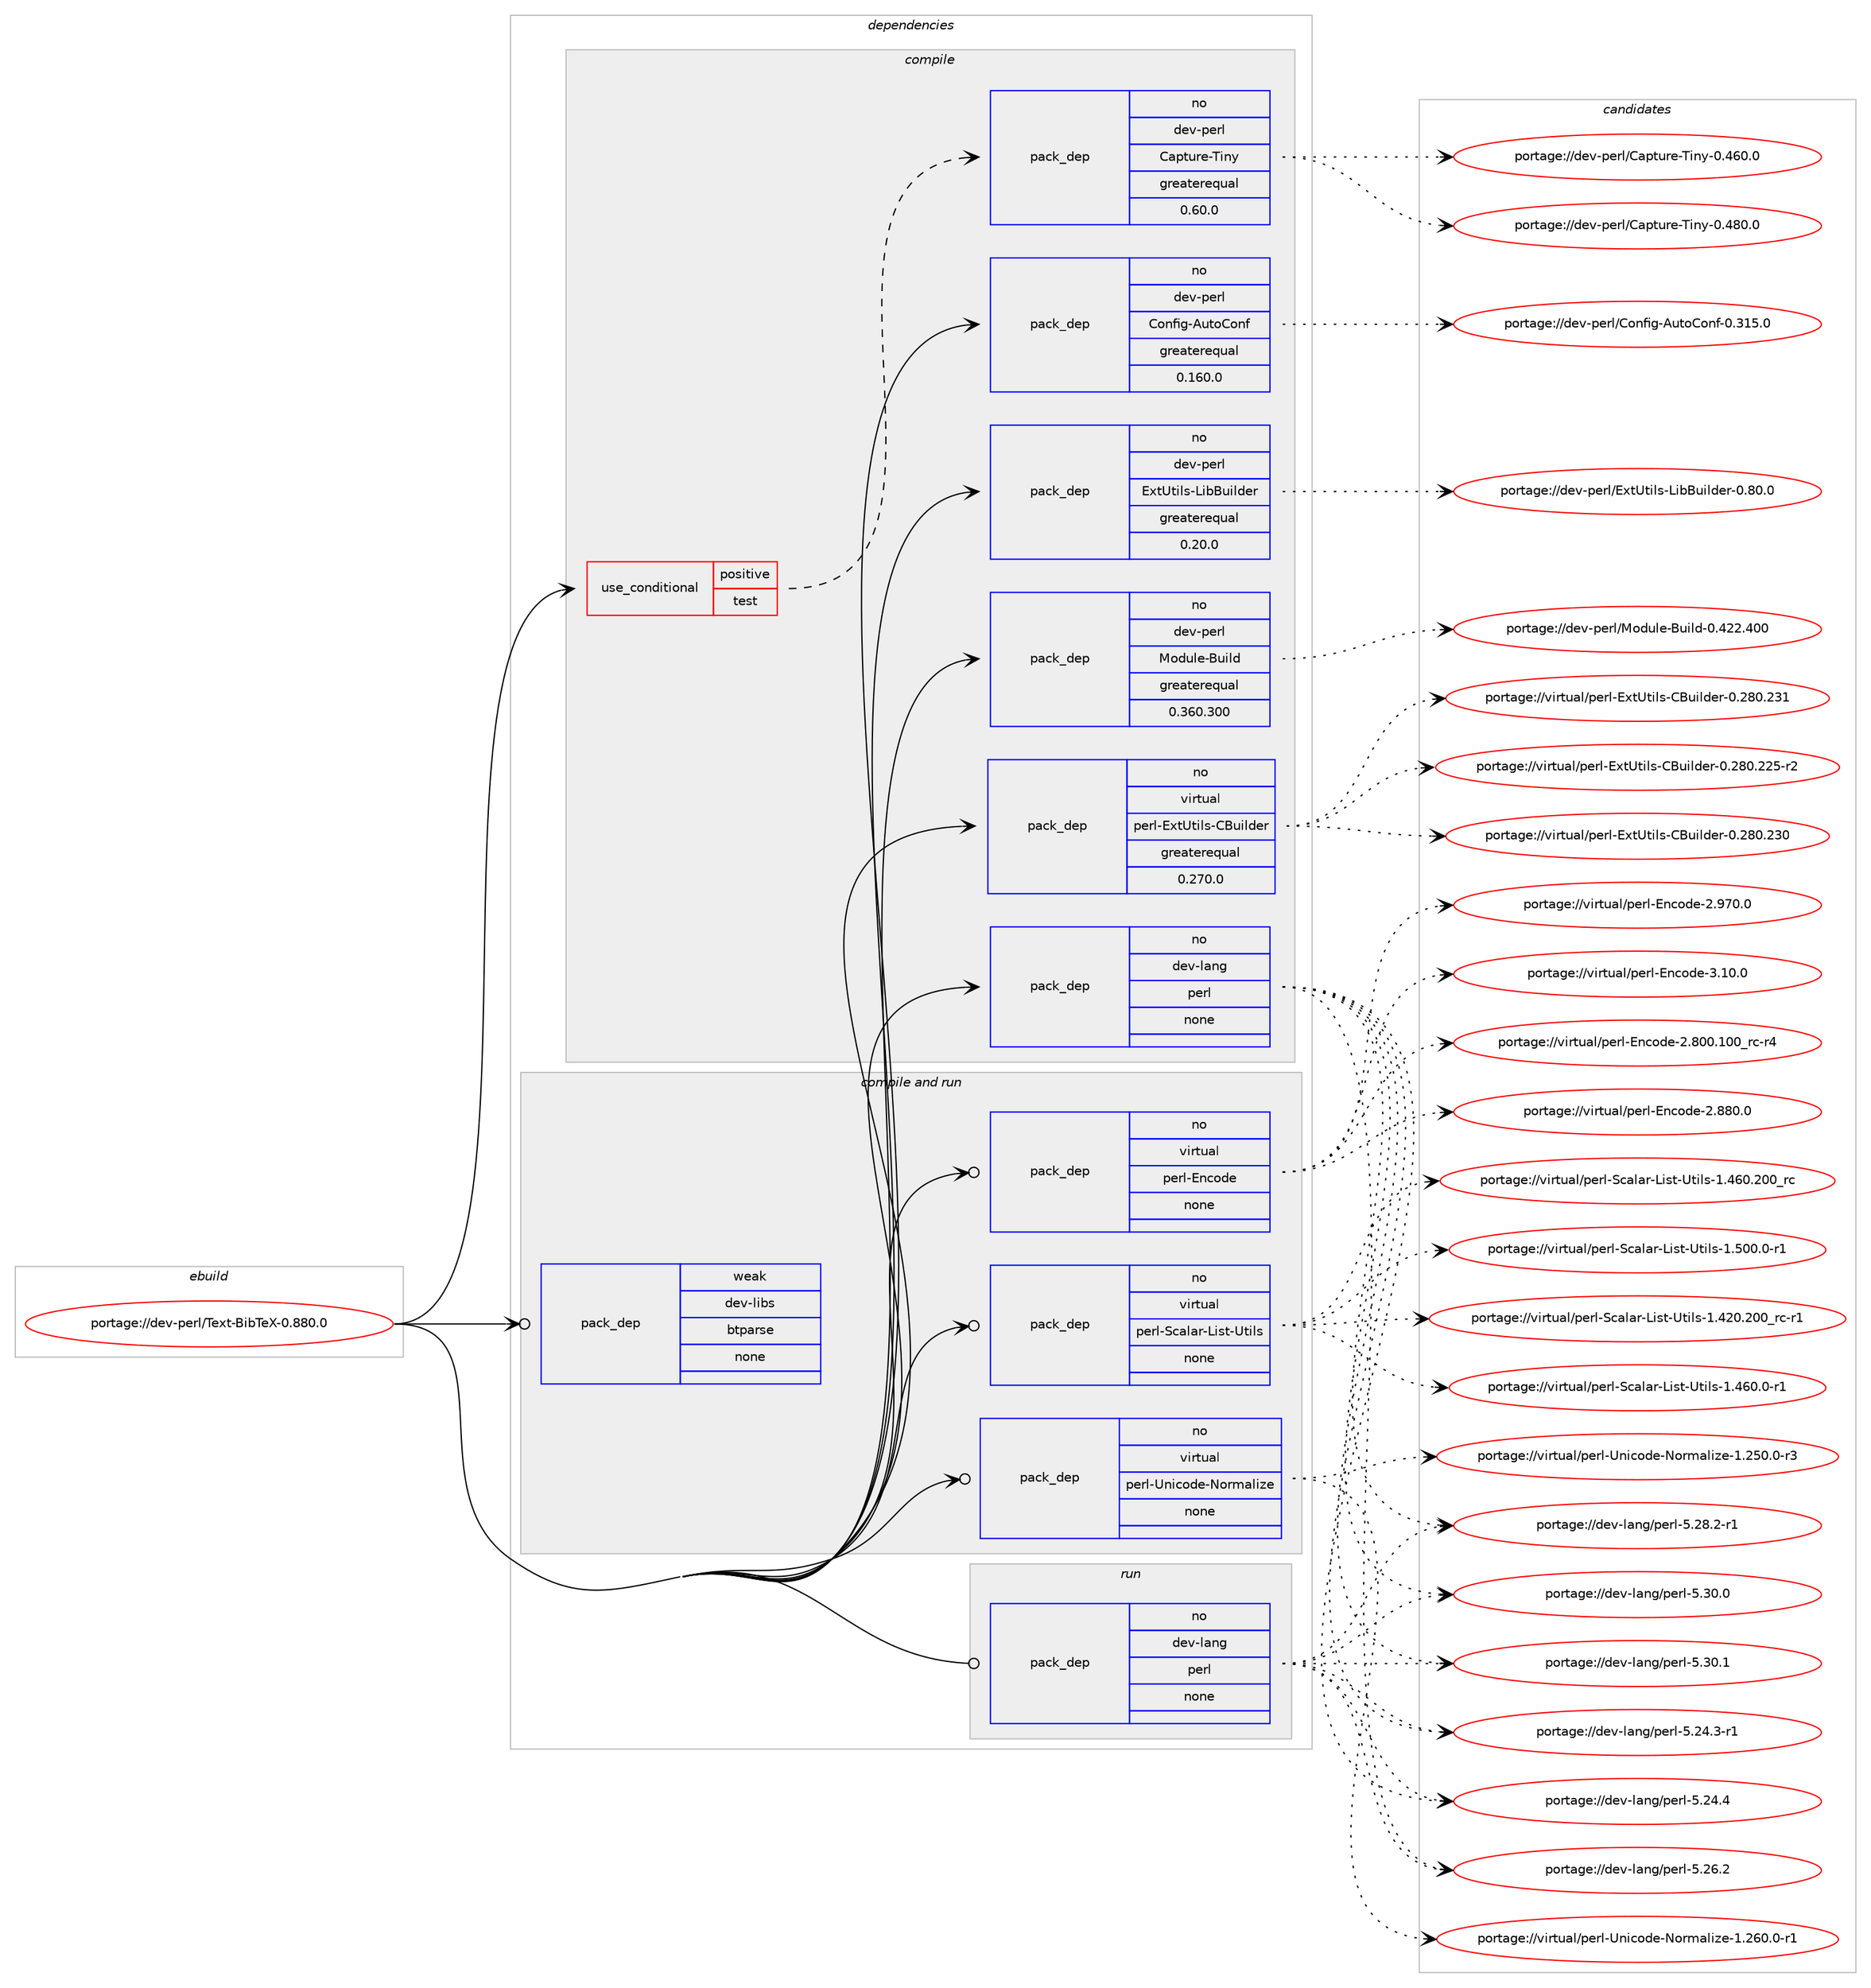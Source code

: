 digraph prolog {

# *************
# Graph options
# *************

newrank=true;
concentrate=true;
compound=true;
graph [rankdir=LR,fontname=Helvetica,fontsize=10,ranksep=1.5];#, ranksep=2.5, nodesep=0.2];
edge  [arrowhead=vee];
node  [fontname=Helvetica,fontsize=10];

# **********
# The ebuild
# **********

subgraph cluster_leftcol {
color=gray;
rank=same;
label=<<i>ebuild</i>>;
id [label="portage://dev-perl/Text-BibTeX-0.880.0", color=red, width=4, href="../dev-perl/Text-BibTeX-0.880.0.svg"];
}

# ****************
# The dependencies
# ****************

subgraph cluster_midcol {
color=gray;
label=<<i>dependencies</i>>;
subgraph cluster_compile {
fillcolor="#eeeeee";
style=filled;
label=<<i>compile</i>>;
subgraph cond23740 {
dependency121799 [label=<<TABLE BORDER="0" CELLBORDER="1" CELLSPACING="0" CELLPADDING="4"><TR><TD ROWSPAN="3" CELLPADDING="10">use_conditional</TD></TR><TR><TD>positive</TD></TR><TR><TD>test</TD></TR></TABLE>>, shape=none, color=red];
subgraph pack94865 {
dependency121800 [label=<<TABLE BORDER="0" CELLBORDER="1" CELLSPACING="0" CELLPADDING="4" WIDTH="220"><TR><TD ROWSPAN="6" CELLPADDING="30">pack_dep</TD></TR><TR><TD WIDTH="110">no</TD></TR><TR><TD>dev-perl</TD></TR><TR><TD>Capture-Tiny</TD></TR><TR><TD>greaterequal</TD></TR><TR><TD>0.60.0</TD></TR></TABLE>>, shape=none, color=blue];
}
dependency121799:e -> dependency121800:w [weight=20,style="dashed",arrowhead="vee"];
}
id:e -> dependency121799:w [weight=20,style="solid",arrowhead="vee"];
subgraph pack94866 {
dependency121801 [label=<<TABLE BORDER="0" CELLBORDER="1" CELLSPACING="0" CELLPADDING="4" WIDTH="220"><TR><TD ROWSPAN="6" CELLPADDING="30">pack_dep</TD></TR><TR><TD WIDTH="110">no</TD></TR><TR><TD>dev-lang</TD></TR><TR><TD>perl</TD></TR><TR><TD>none</TD></TR><TR><TD></TD></TR></TABLE>>, shape=none, color=blue];
}
id:e -> dependency121801:w [weight=20,style="solid",arrowhead="vee"];
subgraph pack94867 {
dependency121802 [label=<<TABLE BORDER="0" CELLBORDER="1" CELLSPACING="0" CELLPADDING="4" WIDTH="220"><TR><TD ROWSPAN="6" CELLPADDING="30">pack_dep</TD></TR><TR><TD WIDTH="110">no</TD></TR><TR><TD>dev-perl</TD></TR><TR><TD>Config-AutoConf</TD></TR><TR><TD>greaterequal</TD></TR><TR><TD>0.160.0</TD></TR></TABLE>>, shape=none, color=blue];
}
id:e -> dependency121802:w [weight=20,style="solid",arrowhead="vee"];
subgraph pack94868 {
dependency121803 [label=<<TABLE BORDER="0" CELLBORDER="1" CELLSPACING="0" CELLPADDING="4" WIDTH="220"><TR><TD ROWSPAN="6" CELLPADDING="30">pack_dep</TD></TR><TR><TD WIDTH="110">no</TD></TR><TR><TD>dev-perl</TD></TR><TR><TD>ExtUtils-LibBuilder</TD></TR><TR><TD>greaterequal</TD></TR><TR><TD>0.20.0</TD></TR></TABLE>>, shape=none, color=blue];
}
id:e -> dependency121803:w [weight=20,style="solid",arrowhead="vee"];
subgraph pack94869 {
dependency121804 [label=<<TABLE BORDER="0" CELLBORDER="1" CELLSPACING="0" CELLPADDING="4" WIDTH="220"><TR><TD ROWSPAN="6" CELLPADDING="30">pack_dep</TD></TR><TR><TD WIDTH="110">no</TD></TR><TR><TD>dev-perl</TD></TR><TR><TD>Module-Build</TD></TR><TR><TD>greaterequal</TD></TR><TR><TD>0.360.300</TD></TR></TABLE>>, shape=none, color=blue];
}
id:e -> dependency121804:w [weight=20,style="solid",arrowhead="vee"];
subgraph pack94870 {
dependency121805 [label=<<TABLE BORDER="0" CELLBORDER="1" CELLSPACING="0" CELLPADDING="4" WIDTH="220"><TR><TD ROWSPAN="6" CELLPADDING="30">pack_dep</TD></TR><TR><TD WIDTH="110">no</TD></TR><TR><TD>virtual</TD></TR><TR><TD>perl-ExtUtils-CBuilder</TD></TR><TR><TD>greaterequal</TD></TR><TR><TD>0.270.0</TD></TR></TABLE>>, shape=none, color=blue];
}
id:e -> dependency121805:w [weight=20,style="solid",arrowhead="vee"];
}
subgraph cluster_compileandrun {
fillcolor="#eeeeee";
style=filled;
label=<<i>compile and run</i>>;
subgraph pack94871 {
dependency121806 [label=<<TABLE BORDER="0" CELLBORDER="1" CELLSPACING="0" CELLPADDING="4" WIDTH="220"><TR><TD ROWSPAN="6" CELLPADDING="30">pack_dep</TD></TR><TR><TD WIDTH="110">no</TD></TR><TR><TD>virtual</TD></TR><TR><TD>perl-Encode</TD></TR><TR><TD>none</TD></TR><TR><TD></TD></TR></TABLE>>, shape=none, color=blue];
}
id:e -> dependency121806:w [weight=20,style="solid",arrowhead="odotvee"];
subgraph pack94872 {
dependency121807 [label=<<TABLE BORDER="0" CELLBORDER="1" CELLSPACING="0" CELLPADDING="4" WIDTH="220"><TR><TD ROWSPAN="6" CELLPADDING="30">pack_dep</TD></TR><TR><TD WIDTH="110">no</TD></TR><TR><TD>virtual</TD></TR><TR><TD>perl-Scalar-List-Utils</TD></TR><TR><TD>none</TD></TR><TR><TD></TD></TR></TABLE>>, shape=none, color=blue];
}
id:e -> dependency121807:w [weight=20,style="solid",arrowhead="odotvee"];
subgraph pack94873 {
dependency121808 [label=<<TABLE BORDER="0" CELLBORDER="1" CELLSPACING="0" CELLPADDING="4" WIDTH="220"><TR><TD ROWSPAN="6" CELLPADDING="30">pack_dep</TD></TR><TR><TD WIDTH="110">no</TD></TR><TR><TD>virtual</TD></TR><TR><TD>perl-Unicode-Normalize</TD></TR><TR><TD>none</TD></TR><TR><TD></TD></TR></TABLE>>, shape=none, color=blue];
}
id:e -> dependency121808:w [weight=20,style="solid",arrowhead="odotvee"];
subgraph pack94874 {
dependency121809 [label=<<TABLE BORDER="0" CELLBORDER="1" CELLSPACING="0" CELLPADDING="4" WIDTH="220"><TR><TD ROWSPAN="6" CELLPADDING="30">pack_dep</TD></TR><TR><TD WIDTH="110">weak</TD></TR><TR><TD>dev-libs</TD></TR><TR><TD>btparse</TD></TR><TR><TD>none</TD></TR><TR><TD></TD></TR></TABLE>>, shape=none, color=blue];
}
id:e -> dependency121809:w [weight=20,style="solid",arrowhead="odotvee"];
}
subgraph cluster_run {
fillcolor="#eeeeee";
style=filled;
label=<<i>run</i>>;
subgraph pack94875 {
dependency121810 [label=<<TABLE BORDER="0" CELLBORDER="1" CELLSPACING="0" CELLPADDING="4" WIDTH="220"><TR><TD ROWSPAN="6" CELLPADDING="30">pack_dep</TD></TR><TR><TD WIDTH="110">no</TD></TR><TR><TD>dev-lang</TD></TR><TR><TD>perl</TD></TR><TR><TD>none</TD></TR><TR><TD></TD></TR></TABLE>>, shape=none, color=blue];
}
id:e -> dependency121810:w [weight=20,style="solid",arrowhead="odot"];
}
}

# **************
# The candidates
# **************

subgraph cluster_choices {
rank=same;
color=gray;
label=<<i>candidates</i>>;

subgraph choice94865 {
color=black;
nodesep=1;
choiceportage1001011184511210111410847679711211611711410145841051101214548465254484648 [label="portage://dev-perl/Capture-Tiny-0.460.0", color=red, width=4,href="../dev-perl/Capture-Tiny-0.460.0.svg"];
choiceportage1001011184511210111410847679711211611711410145841051101214548465256484648 [label="portage://dev-perl/Capture-Tiny-0.480.0", color=red, width=4,href="../dev-perl/Capture-Tiny-0.480.0.svg"];
dependency121800:e -> choiceportage1001011184511210111410847679711211611711410145841051101214548465254484648:w [style=dotted,weight="100"];
dependency121800:e -> choiceportage1001011184511210111410847679711211611711410145841051101214548465256484648:w [style=dotted,weight="100"];
}
subgraph choice94866 {
color=black;
nodesep=1;
choiceportage100101118451089711010347112101114108455346505246514511449 [label="portage://dev-lang/perl-5.24.3-r1", color=red, width=4,href="../dev-lang/perl-5.24.3-r1.svg"];
choiceportage10010111845108971101034711210111410845534650524652 [label="portage://dev-lang/perl-5.24.4", color=red, width=4,href="../dev-lang/perl-5.24.4.svg"];
choiceportage10010111845108971101034711210111410845534650544650 [label="portage://dev-lang/perl-5.26.2", color=red, width=4,href="../dev-lang/perl-5.26.2.svg"];
choiceportage100101118451089711010347112101114108455346505646504511449 [label="portage://dev-lang/perl-5.28.2-r1", color=red, width=4,href="../dev-lang/perl-5.28.2-r1.svg"];
choiceportage10010111845108971101034711210111410845534651484648 [label="portage://dev-lang/perl-5.30.0", color=red, width=4,href="../dev-lang/perl-5.30.0.svg"];
choiceportage10010111845108971101034711210111410845534651484649 [label="portage://dev-lang/perl-5.30.1", color=red, width=4,href="../dev-lang/perl-5.30.1.svg"];
dependency121801:e -> choiceportage100101118451089711010347112101114108455346505246514511449:w [style=dotted,weight="100"];
dependency121801:e -> choiceportage10010111845108971101034711210111410845534650524652:w [style=dotted,weight="100"];
dependency121801:e -> choiceportage10010111845108971101034711210111410845534650544650:w [style=dotted,weight="100"];
dependency121801:e -> choiceportage100101118451089711010347112101114108455346505646504511449:w [style=dotted,weight="100"];
dependency121801:e -> choiceportage10010111845108971101034711210111410845534651484648:w [style=dotted,weight="100"];
dependency121801:e -> choiceportage10010111845108971101034711210111410845534651484649:w [style=dotted,weight="100"];
}
subgraph choice94867 {
color=black;
nodesep=1;
choiceportage1001011184511210111410847671111101021051034565117116111671111101024548465149534648 [label="portage://dev-perl/Config-AutoConf-0.315.0", color=red, width=4,href="../dev-perl/Config-AutoConf-0.315.0.svg"];
dependency121802:e -> choiceportage1001011184511210111410847671111101021051034565117116111671111101024548465149534648:w [style=dotted,weight="100"];
}
subgraph choice94868 {
color=black;
nodesep=1;
choiceportage100101118451121011141084769120116851161051081154576105986611710510810010111445484656484648 [label="portage://dev-perl/ExtUtils-LibBuilder-0.80.0", color=red, width=4,href="../dev-perl/ExtUtils-LibBuilder-0.80.0.svg"];
dependency121803:e -> choiceportage100101118451121011141084769120116851161051081154576105986611710510810010111445484656484648:w [style=dotted,weight="100"];
}
subgraph choice94869 {
color=black;
nodesep=1;
choiceportage100101118451121011141084777111100117108101456611710510810045484652505046524848 [label="portage://dev-perl/Module-Build-0.422.400", color=red, width=4,href="../dev-perl/Module-Build-0.422.400.svg"];
dependency121804:e -> choiceportage100101118451121011141084777111100117108101456611710510810045484652505046524848:w [style=dotted,weight="100"];
}
subgraph choice94870 {
color=black;
nodesep=1;
choiceportage1181051141161179710847112101114108456912011685116105108115456766117105108100101114454846505648465050534511450 [label="portage://virtual/perl-ExtUtils-CBuilder-0.280.225-r2", color=red, width=4,href="../virtual/perl-ExtUtils-CBuilder-0.280.225-r2.svg"];
choiceportage118105114116117971084711210111410845691201168511610510811545676611710510810010111445484650564846505148 [label="portage://virtual/perl-ExtUtils-CBuilder-0.280.230", color=red, width=4,href="../virtual/perl-ExtUtils-CBuilder-0.280.230.svg"];
choiceportage118105114116117971084711210111410845691201168511610510811545676611710510810010111445484650564846505149 [label="portage://virtual/perl-ExtUtils-CBuilder-0.280.231", color=red, width=4,href="../virtual/perl-ExtUtils-CBuilder-0.280.231.svg"];
dependency121805:e -> choiceportage1181051141161179710847112101114108456912011685116105108115456766117105108100101114454846505648465050534511450:w [style=dotted,weight="100"];
dependency121805:e -> choiceportage118105114116117971084711210111410845691201168511610510811545676611710510810010111445484650564846505148:w [style=dotted,weight="100"];
dependency121805:e -> choiceportage118105114116117971084711210111410845691201168511610510811545676611710510810010111445484650564846505149:w [style=dotted,weight="100"];
}
subgraph choice94871 {
color=black;
nodesep=1;
choiceportage11810511411611797108471121011141084569110991111001014550465648484649484895114994511452 [label="portage://virtual/perl-Encode-2.800.100_rc-r4", color=red, width=4,href="../virtual/perl-Encode-2.800.100_rc-r4.svg"];
choiceportage11810511411611797108471121011141084569110991111001014550465656484648 [label="portage://virtual/perl-Encode-2.880.0", color=red, width=4,href="../virtual/perl-Encode-2.880.0.svg"];
choiceportage11810511411611797108471121011141084569110991111001014550465755484648 [label="portage://virtual/perl-Encode-2.970.0", color=red, width=4,href="../virtual/perl-Encode-2.970.0.svg"];
choiceportage118105114116117971084711210111410845691109911110010145514649484648 [label="portage://virtual/perl-Encode-3.10.0", color=red, width=4,href="../virtual/perl-Encode-3.10.0.svg"];
dependency121806:e -> choiceportage11810511411611797108471121011141084569110991111001014550465648484649484895114994511452:w [style=dotted,weight="100"];
dependency121806:e -> choiceportage11810511411611797108471121011141084569110991111001014550465656484648:w [style=dotted,weight="100"];
dependency121806:e -> choiceportage11810511411611797108471121011141084569110991111001014550465755484648:w [style=dotted,weight="100"];
dependency121806:e -> choiceportage118105114116117971084711210111410845691109911110010145514649484648:w [style=dotted,weight="100"];
}
subgraph choice94872 {
color=black;
nodesep=1;
choiceportage11810511411611797108471121011141084583999710897114457610511511645851161051081154549465250484650484895114994511449 [label="portage://virtual/perl-Scalar-List-Utils-1.420.200_rc-r1", color=red, width=4,href="../virtual/perl-Scalar-List-Utils-1.420.200_rc-r1.svg"];
choiceportage118105114116117971084711210111410845839997108971144576105115116458511610510811545494652544846484511449 [label="portage://virtual/perl-Scalar-List-Utils-1.460.0-r1", color=red, width=4,href="../virtual/perl-Scalar-List-Utils-1.460.0-r1.svg"];
choiceportage1181051141161179710847112101114108458399971089711445761051151164585116105108115454946525448465048489511499 [label="portage://virtual/perl-Scalar-List-Utils-1.460.200_rc", color=red, width=4,href="../virtual/perl-Scalar-List-Utils-1.460.200_rc.svg"];
choiceportage118105114116117971084711210111410845839997108971144576105115116458511610510811545494653484846484511449 [label="portage://virtual/perl-Scalar-List-Utils-1.500.0-r1", color=red, width=4,href="../virtual/perl-Scalar-List-Utils-1.500.0-r1.svg"];
dependency121807:e -> choiceportage11810511411611797108471121011141084583999710897114457610511511645851161051081154549465250484650484895114994511449:w [style=dotted,weight="100"];
dependency121807:e -> choiceportage118105114116117971084711210111410845839997108971144576105115116458511610510811545494652544846484511449:w [style=dotted,weight="100"];
dependency121807:e -> choiceportage1181051141161179710847112101114108458399971089711445761051151164585116105108115454946525448465048489511499:w [style=dotted,weight="100"];
dependency121807:e -> choiceportage118105114116117971084711210111410845839997108971144576105115116458511610510811545494653484846484511449:w [style=dotted,weight="100"];
}
subgraph choice94873 {
color=black;
nodesep=1;
choiceportage118105114116117971084711210111410845851101059911110010145781111141099710810512210145494650534846484511451 [label="portage://virtual/perl-Unicode-Normalize-1.250.0-r3", color=red, width=4,href="../virtual/perl-Unicode-Normalize-1.250.0-r3.svg"];
choiceportage118105114116117971084711210111410845851101059911110010145781111141099710810512210145494650544846484511449 [label="portage://virtual/perl-Unicode-Normalize-1.260.0-r1", color=red, width=4,href="../virtual/perl-Unicode-Normalize-1.260.0-r1.svg"];
dependency121808:e -> choiceportage118105114116117971084711210111410845851101059911110010145781111141099710810512210145494650534846484511451:w [style=dotted,weight="100"];
dependency121808:e -> choiceportage118105114116117971084711210111410845851101059911110010145781111141099710810512210145494650544846484511449:w [style=dotted,weight="100"];
}
subgraph choice94874 {
color=black;
nodesep=1;
}
subgraph choice94875 {
color=black;
nodesep=1;
choiceportage100101118451089711010347112101114108455346505246514511449 [label="portage://dev-lang/perl-5.24.3-r1", color=red, width=4,href="../dev-lang/perl-5.24.3-r1.svg"];
choiceportage10010111845108971101034711210111410845534650524652 [label="portage://dev-lang/perl-5.24.4", color=red, width=4,href="../dev-lang/perl-5.24.4.svg"];
choiceportage10010111845108971101034711210111410845534650544650 [label="portage://dev-lang/perl-5.26.2", color=red, width=4,href="../dev-lang/perl-5.26.2.svg"];
choiceportage100101118451089711010347112101114108455346505646504511449 [label="portage://dev-lang/perl-5.28.2-r1", color=red, width=4,href="../dev-lang/perl-5.28.2-r1.svg"];
choiceportage10010111845108971101034711210111410845534651484648 [label="portage://dev-lang/perl-5.30.0", color=red, width=4,href="../dev-lang/perl-5.30.0.svg"];
choiceportage10010111845108971101034711210111410845534651484649 [label="portage://dev-lang/perl-5.30.1", color=red, width=4,href="../dev-lang/perl-5.30.1.svg"];
dependency121810:e -> choiceportage100101118451089711010347112101114108455346505246514511449:w [style=dotted,weight="100"];
dependency121810:e -> choiceportage10010111845108971101034711210111410845534650524652:w [style=dotted,weight="100"];
dependency121810:e -> choiceportage10010111845108971101034711210111410845534650544650:w [style=dotted,weight="100"];
dependency121810:e -> choiceportage100101118451089711010347112101114108455346505646504511449:w [style=dotted,weight="100"];
dependency121810:e -> choiceportage10010111845108971101034711210111410845534651484648:w [style=dotted,weight="100"];
dependency121810:e -> choiceportage10010111845108971101034711210111410845534651484649:w [style=dotted,weight="100"];
}
}

}
